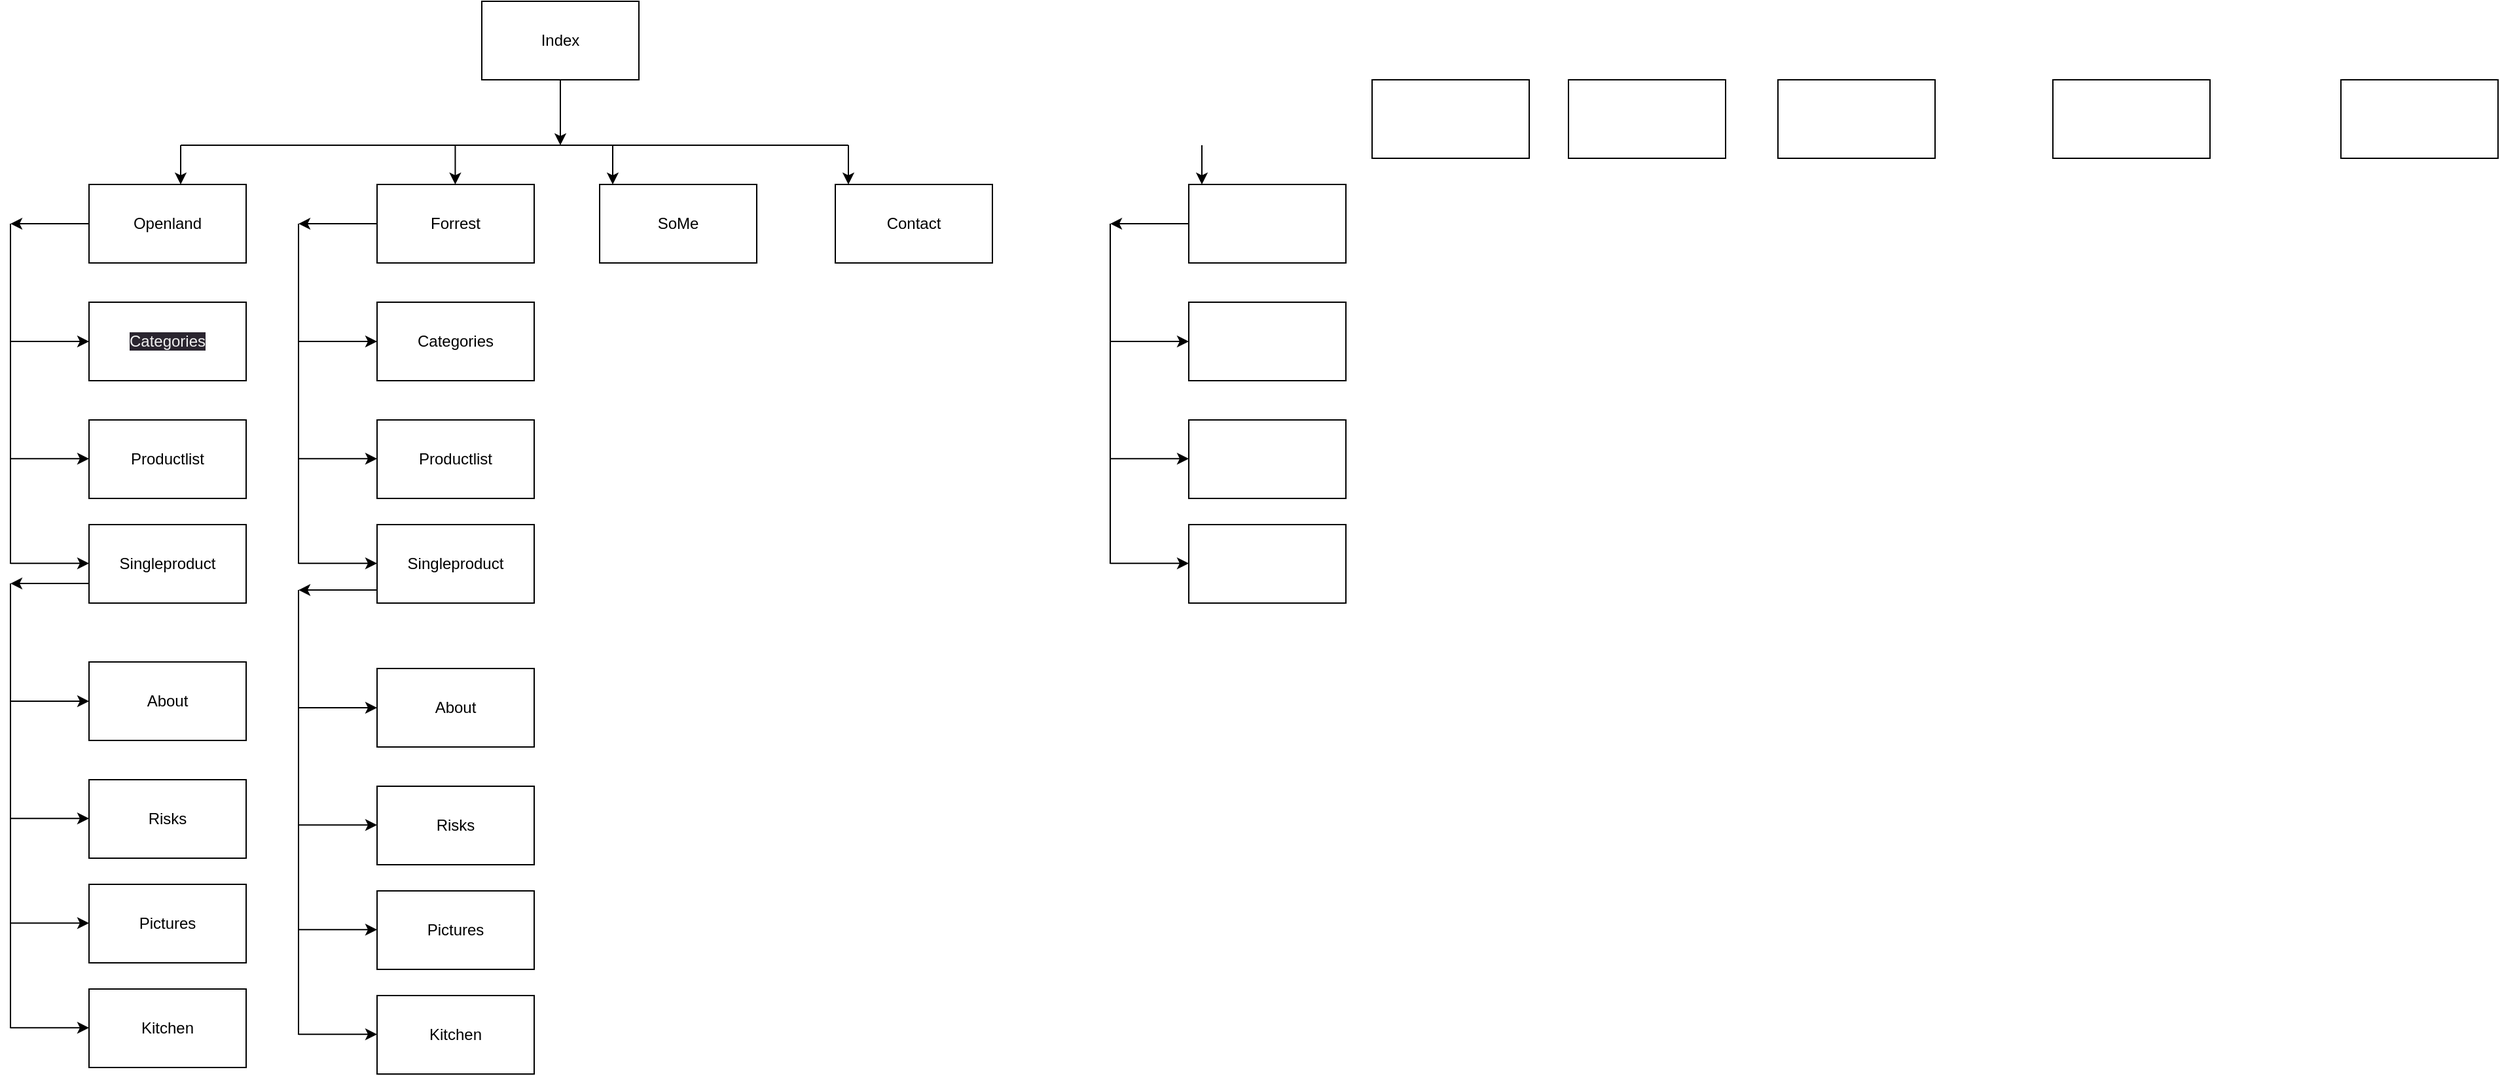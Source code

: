 <mxfile>
    <diagram id="P_xnXKzC7xt5X8zC6I-E" name="Page-1">
        <mxGraphModel dx="1151" dy="989" grid="1" gridSize="10" guides="1" tooltips="1" connect="1" arrows="1" fold="1" page="1" pageScale="1" pageWidth="3300" pageHeight="4681" math="0" shadow="0">
            <root>
                <mxCell id="0"/>
                <mxCell id="1" parent="0"/>
                <mxCell id="29" style="edgeStyle=none;html=1;exitX=0.5;exitY=1;exitDx=0;exitDy=0;" parent="1" source="2" edge="1">
                    <mxGeometry relative="1" as="geometry">
                        <mxPoint x="810" y="130" as="targetPoint"/>
                    </mxGeometry>
                </mxCell>
                <mxCell id="2" value="Index" style="rounded=0;whiteSpace=wrap;html=1;" parent="1" vertex="1">
                    <mxGeometry x="750" y="20" width="120" height="60" as="geometry"/>
                </mxCell>
                <mxCell id="3" value="" style="rounded=0;whiteSpace=wrap;html=1;" parent="1" vertex="1">
                    <mxGeometry x="1430" y="80" width="120" height="60" as="geometry"/>
                </mxCell>
                <mxCell id="4" value="" style="rounded=0;whiteSpace=wrap;html=1;" parent="1" vertex="1">
                    <mxGeometry x="1580" y="80" width="120" height="60" as="geometry"/>
                </mxCell>
                <mxCell id="5" value="" style="rounded=0;whiteSpace=wrap;html=1;" parent="1" vertex="1">
                    <mxGeometry x="1740" y="80" width="120" height="60" as="geometry"/>
                </mxCell>
                <mxCell id="6" value="" style="rounded=0;whiteSpace=wrap;html=1;" parent="1" vertex="1">
                    <mxGeometry x="1950" y="80" width="120" height="60" as="geometry"/>
                </mxCell>
                <mxCell id="7" value="" style="rounded=0;whiteSpace=wrap;html=1;" parent="1" vertex="1">
                    <mxGeometry x="2170" y="80" width="120" height="60" as="geometry"/>
                </mxCell>
                <mxCell id="36" style="edgeStyle=none;html=1;exitX=0;exitY=0.5;exitDx=0;exitDy=0;" parent="1" source="8" edge="1">
                    <mxGeometry relative="1" as="geometry">
                        <mxPoint x="390.0" y="190.034" as="targetPoint"/>
                    </mxGeometry>
                </mxCell>
                <mxCell id="8" value="Openland" style="rounded=0;whiteSpace=wrap;html=1;" parent="1" vertex="1">
                    <mxGeometry x="450" y="160" width="120" height="60" as="geometry"/>
                </mxCell>
                <mxCell id="9" value="Forrest" style="rounded=0;whiteSpace=wrap;html=1;" parent="1" vertex="1">
                    <mxGeometry x="670" y="160" width="120" height="60" as="geometry"/>
                </mxCell>
                <mxCell id="12" value="&lt;meta charset=&quot;utf-8&quot;&gt;&lt;span style=&quot;color: rgb(240, 240, 240); font-family: Helvetica; font-size: 12px; font-style: normal; font-variant-ligatures: normal; font-variant-caps: normal; font-weight: 400; letter-spacing: normal; orphans: 2; text-align: center; text-indent: 0px; text-transform: none; widows: 2; word-spacing: 0px; -webkit-text-stroke-width: 0px; background-color: rgb(42, 37, 47); text-decoration-thickness: initial; text-decoration-style: initial; text-decoration-color: initial; float: none; display: inline !important;&quot;&gt;Categories&lt;/span&gt;" style="rounded=0;whiteSpace=wrap;html=1;" parent="1" vertex="1">
                    <mxGeometry x="450" y="250" width="120" height="60" as="geometry"/>
                </mxCell>
                <mxCell id="13" value="Productlist" style="rounded=0;whiteSpace=wrap;html=1;" parent="1" vertex="1">
                    <mxGeometry x="450" y="340" width="120" height="60" as="geometry"/>
                </mxCell>
                <mxCell id="14" value="Singleproduct" style="rounded=0;whiteSpace=wrap;html=1;" parent="1" vertex="1">
                    <mxGeometry x="450" y="420" width="120" height="60" as="geometry"/>
                </mxCell>
                <mxCell id="16" value="Categories" style="rounded=0;whiteSpace=wrap;html=1;" parent="1" vertex="1">
                    <mxGeometry x="670" y="250" width="120" height="60" as="geometry"/>
                </mxCell>
                <mxCell id="17" value="Productlist" style="rounded=0;whiteSpace=wrap;html=1;" parent="1" vertex="1">
                    <mxGeometry x="670" y="340" width="120" height="60" as="geometry"/>
                </mxCell>
                <mxCell id="18" value="Singleproduct" style="rounded=0;whiteSpace=wrap;html=1;" parent="1" vertex="1">
                    <mxGeometry x="670" y="420" width="120" height="60" as="geometry"/>
                </mxCell>
                <mxCell id="28" value="" style="endArrow=none;html=1;" parent="1" edge="1">
                    <mxGeometry width="50" height="50" relative="1" as="geometry">
                        <mxPoint x="520" y="130" as="sourcePoint"/>
                        <mxPoint x="1030" y="130" as="targetPoint"/>
                    </mxGeometry>
                </mxCell>
                <mxCell id="34" value="" style="endArrow=none;html=1;" parent="1" edge="1">
                    <mxGeometry width="50" height="50" relative="1" as="geometry">
                        <mxPoint x="390" y="190" as="sourcePoint"/>
                        <mxPoint x="390" y="450" as="targetPoint"/>
                    </mxGeometry>
                </mxCell>
                <mxCell id="38" value="" style="endArrow=classic;html=1;" parent="1" edge="1">
                    <mxGeometry width="50" height="50" relative="1" as="geometry">
                        <mxPoint x="390" y="280" as="sourcePoint"/>
                        <mxPoint x="450" y="280" as="targetPoint"/>
                    </mxGeometry>
                </mxCell>
                <mxCell id="39" value="" style="endArrow=classic;html=1;" parent="1" edge="1">
                    <mxGeometry width="50" height="50" relative="1" as="geometry">
                        <mxPoint x="390.0" y="369.66" as="sourcePoint"/>
                        <mxPoint x="450" y="369.66" as="targetPoint"/>
                    </mxGeometry>
                </mxCell>
                <mxCell id="40" value="" style="endArrow=classic;html=1;" parent="1" edge="1">
                    <mxGeometry width="50" height="50" relative="1" as="geometry">
                        <mxPoint x="390.0" y="449.66" as="sourcePoint"/>
                        <mxPoint x="450" y="449.66" as="targetPoint"/>
                    </mxGeometry>
                </mxCell>
                <mxCell id="42" value="" style="endArrow=classic;html=1;" parent="1" edge="1">
                    <mxGeometry width="50" height="50" relative="1" as="geometry">
                        <mxPoint x="520.0" y="130" as="sourcePoint"/>
                        <mxPoint x="520" y="160" as="targetPoint"/>
                    </mxGeometry>
                </mxCell>
                <mxCell id="43" value="" style="endArrow=classic;html=1;" parent="1" edge="1">
                    <mxGeometry width="50" height="50" relative="1" as="geometry">
                        <mxPoint x="729.72" y="130" as="sourcePoint"/>
                        <mxPoint x="729.72" y="160" as="targetPoint"/>
                    </mxGeometry>
                </mxCell>
                <mxCell id="45" value="" style="endArrow=classic;html=1;" parent="1" edge="1">
                    <mxGeometry width="50" height="50" relative="1" as="geometry">
                        <mxPoint x="1300" y="130" as="sourcePoint"/>
                        <mxPoint x="1300" y="160" as="targetPoint"/>
                    </mxGeometry>
                </mxCell>
                <mxCell id="52" style="edgeStyle=none;html=1;exitX=0;exitY=0.5;exitDx=0;exitDy=0;" parent="1" edge="1">
                    <mxGeometry relative="1" as="geometry">
                        <mxPoint x="610" y="190.034" as="targetPoint"/>
                        <mxPoint x="670" y="190" as="sourcePoint"/>
                    </mxGeometry>
                </mxCell>
                <mxCell id="53" value="" style="endArrow=none;html=1;" parent="1" edge="1">
                    <mxGeometry width="50" height="50" relative="1" as="geometry">
                        <mxPoint x="610" y="190" as="sourcePoint"/>
                        <mxPoint x="610" y="450" as="targetPoint"/>
                    </mxGeometry>
                </mxCell>
                <mxCell id="54" value="" style="endArrow=classic;html=1;" parent="1" edge="1">
                    <mxGeometry width="50" height="50" relative="1" as="geometry">
                        <mxPoint x="610" y="280" as="sourcePoint"/>
                        <mxPoint x="670" y="280" as="targetPoint"/>
                    </mxGeometry>
                </mxCell>
                <mxCell id="55" value="" style="endArrow=classic;html=1;" parent="1" edge="1">
                    <mxGeometry width="50" height="50" relative="1" as="geometry">
                        <mxPoint x="610" y="369.66" as="sourcePoint"/>
                        <mxPoint x="670" y="369.66" as="targetPoint"/>
                    </mxGeometry>
                </mxCell>
                <mxCell id="56" value="" style="endArrow=classic;html=1;" parent="1" edge="1">
                    <mxGeometry width="50" height="50" relative="1" as="geometry">
                        <mxPoint x="610" y="449.66" as="sourcePoint"/>
                        <mxPoint x="670" y="449.66" as="targetPoint"/>
                    </mxGeometry>
                </mxCell>
                <mxCell id="59" value="About" style="rounded=0;whiteSpace=wrap;html=1;" parent="1" vertex="1">
                    <mxGeometry x="670" y="530" width="120" height="60" as="geometry"/>
                </mxCell>
                <mxCell id="60" value="Risks" style="rounded=0;whiteSpace=wrap;html=1;" parent="1" vertex="1">
                    <mxGeometry x="670" y="620" width="120" height="60" as="geometry"/>
                </mxCell>
                <mxCell id="61" value="Pictures" style="rounded=0;whiteSpace=wrap;html=1;" parent="1" vertex="1">
                    <mxGeometry x="670" y="700" width="120" height="60" as="geometry"/>
                </mxCell>
                <mxCell id="62" style="edgeStyle=none;html=1;exitX=0;exitY=0.5;exitDx=0;exitDy=0;" parent="1" edge="1">
                    <mxGeometry relative="1" as="geometry">
                        <mxPoint x="610" y="470.034" as="targetPoint"/>
                        <mxPoint x="670" y="470" as="sourcePoint"/>
                    </mxGeometry>
                </mxCell>
                <mxCell id="63" value="" style="endArrow=none;html=1;" parent="1" edge="1">
                    <mxGeometry width="50" height="50" relative="1" as="geometry">
                        <mxPoint x="610" y="470" as="sourcePoint"/>
                        <mxPoint x="610" y="810" as="targetPoint"/>
                    </mxGeometry>
                </mxCell>
                <mxCell id="64" value="" style="endArrow=classic;html=1;" parent="1" edge="1">
                    <mxGeometry width="50" height="50" relative="1" as="geometry">
                        <mxPoint x="610" y="560" as="sourcePoint"/>
                        <mxPoint x="670" y="560" as="targetPoint"/>
                    </mxGeometry>
                </mxCell>
                <mxCell id="65" value="" style="endArrow=classic;html=1;" parent="1" edge="1">
                    <mxGeometry width="50" height="50" relative="1" as="geometry">
                        <mxPoint x="610" y="649.66" as="sourcePoint"/>
                        <mxPoint x="670" y="649.66" as="targetPoint"/>
                    </mxGeometry>
                </mxCell>
                <mxCell id="66" value="" style="endArrow=classic;html=1;" parent="1" edge="1">
                    <mxGeometry width="50" height="50" relative="1" as="geometry">
                        <mxPoint x="610" y="729.66" as="sourcePoint"/>
                        <mxPoint x="670" y="729.66" as="targetPoint"/>
                    </mxGeometry>
                </mxCell>
                <mxCell id="67" value="" style="rounded=0;whiteSpace=wrap;html=1;" parent="1" vertex="1">
                    <mxGeometry x="1290" y="160" width="120" height="60" as="geometry"/>
                </mxCell>
                <mxCell id="68" value="" style="rounded=0;whiteSpace=wrap;html=1;" parent="1" vertex="1">
                    <mxGeometry x="1290" y="250" width="120" height="60" as="geometry"/>
                </mxCell>
                <mxCell id="69" value="" style="rounded=0;whiteSpace=wrap;html=1;" parent="1" vertex="1">
                    <mxGeometry x="1290" y="340" width="120" height="60" as="geometry"/>
                </mxCell>
                <mxCell id="70" value="" style="rounded=0;whiteSpace=wrap;html=1;" parent="1" vertex="1">
                    <mxGeometry x="1290" y="420" width="120" height="60" as="geometry"/>
                </mxCell>
                <mxCell id="71" style="edgeStyle=none;html=1;exitX=0;exitY=0.5;exitDx=0;exitDy=0;" parent="1" edge="1">
                    <mxGeometry relative="1" as="geometry">
                        <mxPoint x="1230" y="190.034" as="targetPoint"/>
                        <mxPoint x="1290" y="190" as="sourcePoint"/>
                    </mxGeometry>
                </mxCell>
                <mxCell id="72" value="" style="endArrow=none;html=1;" parent="1" edge="1">
                    <mxGeometry width="50" height="50" relative="1" as="geometry">
                        <mxPoint x="1230" y="190" as="sourcePoint"/>
                        <mxPoint x="1230" y="450.0" as="targetPoint"/>
                    </mxGeometry>
                </mxCell>
                <mxCell id="73" value="" style="endArrow=classic;html=1;" parent="1" edge="1">
                    <mxGeometry width="50" height="50" relative="1" as="geometry">
                        <mxPoint x="1230" y="280" as="sourcePoint"/>
                        <mxPoint x="1290" y="280" as="targetPoint"/>
                    </mxGeometry>
                </mxCell>
                <mxCell id="74" value="" style="endArrow=classic;html=1;" parent="1" edge="1">
                    <mxGeometry width="50" height="50" relative="1" as="geometry">
                        <mxPoint x="1230" y="369.66" as="sourcePoint"/>
                        <mxPoint x="1290" y="369.66" as="targetPoint"/>
                    </mxGeometry>
                </mxCell>
                <mxCell id="75" value="" style="endArrow=classic;html=1;" parent="1" edge="1">
                    <mxGeometry width="50" height="50" relative="1" as="geometry">
                        <mxPoint x="1230" y="449.66" as="sourcePoint"/>
                        <mxPoint x="1290" y="449.66" as="targetPoint"/>
                    </mxGeometry>
                </mxCell>
                <mxCell id="76" value="Kitchen" style="rounded=0;whiteSpace=wrap;html=1;" vertex="1" parent="1">
                    <mxGeometry x="670" y="780" width="120" height="60" as="geometry"/>
                </mxCell>
                <mxCell id="77" value="" style="endArrow=classic;html=1;" edge="1" parent="1">
                    <mxGeometry width="50" height="50" relative="1" as="geometry">
                        <mxPoint x="610" y="809.66" as="sourcePoint"/>
                        <mxPoint x="670" y="809.66" as="targetPoint"/>
                    </mxGeometry>
                </mxCell>
                <mxCell id="78" style="edgeStyle=none;html=1;exitX=0;exitY=0.5;exitDx=0;exitDy=0;" edge="1" parent="1">
                    <mxGeometry relative="1" as="geometry">
                        <mxPoint x="390" y="465.034" as="targetPoint"/>
                        <mxPoint x="450" y="465" as="sourcePoint"/>
                    </mxGeometry>
                </mxCell>
                <mxCell id="79" value="About" style="rounded=0;whiteSpace=wrap;html=1;" vertex="1" parent="1">
                    <mxGeometry x="450" y="525" width="120" height="60" as="geometry"/>
                </mxCell>
                <mxCell id="80" value="Risks" style="rounded=0;whiteSpace=wrap;html=1;" vertex="1" parent="1">
                    <mxGeometry x="450" y="615" width="120" height="60" as="geometry"/>
                </mxCell>
                <mxCell id="81" value="Pictures" style="rounded=0;whiteSpace=wrap;html=1;" vertex="1" parent="1">
                    <mxGeometry x="450" y="695" width="120" height="60" as="geometry"/>
                </mxCell>
                <mxCell id="82" value="" style="endArrow=classic;html=1;" edge="1" parent="1">
                    <mxGeometry width="50" height="50" relative="1" as="geometry">
                        <mxPoint x="390" y="555" as="sourcePoint"/>
                        <mxPoint x="450" y="555" as="targetPoint"/>
                    </mxGeometry>
                </mxCell>
                <mxCell id="83" value="" style="endArrow=classic;html=1;" edge="1" parent="1">
                    <mxGeometry width="50" height="50" relative="1" as="geometry">
                        <mxPoint x="390" y="644.66" as="sourcePoint"/>
                        <mxPoint x="450" y="644.66" as="targetPoint"/>
                    </mxGeometry>
                </mxCell>
                <mxCell id="84" value="" style="endArrow=classic;html=1;" edge="1" parent="1">
                    <mxGeometry width="50" height="50" relative="1" as="geometry">
                        <mxPoint x="390" y="724.66" as="sourcePoint"/>
                        <mxPoint x="450" y="724.66" as="targetPoint"/>
                    </mxGeometry>
                </mxCell>
                <mxCell id="85" value="Kitchen" style="rounded=0;whiteSpace=wrap;html=1;" vertex="1" parent="1">
                    <mxGeometry x="450" y="775" width="120" height="60" as="geometry"/>
                </mxCell>
                <mxCell id="86" value="" style="endArrow=classic;html=1;" edge="1" parent="1">
                    <mxGeometry width="50" height="50" relative="1" as="geometry">
                        <mxPoint x="390" y="804.66" as="sourcePoint"/>
                        <mxPoint x="450" y="804.66" as="targetPoint"/>
                    </mxGeometry>
                </mxCell>
                <mxCell id="87" value="" style="endArrow=none;html=1;" edge="1" parent="1">
                    <mxGeometry width="50" height="50" relative="1" as="geometry">
                        <mxPoint x="390" y="465" as="sourcePoint"/>
                        <mxPoint x="390" y="805" as="targetPoint"/>
                    </mxGeometry>
                </mxCell>
                <mxCell id="98" value="SoMe" style="rounded=0;whiteSpace=wrap;html=1;" vertex="1" parent="1">
                    <mxGeometry x="840" y="160" width="120" height="60" as="geometry"/>
                </mxCell>
                <mxCell id="99" value="" style="endArrow=classic;html=1;" edge="1" parent="1">
                    <mxGeometry width="50" height="50" relative="1" as="geometry">
                        <mxPoint x="850" y="130" as="sourcePoint"/>
                        <mxPoint x="850" y="160" as="targetPoint"/>
                    </mxGeometry>
                </mxCell>
                <mxCell id="100" value="Contact" style="rounded=0;whiteSpace=wrap;html=1;" vertex="1" parent="1">
                    <mxGeometry x="1020" y="160" width="120" height="60" as="geometry"/>
                </mxCell>
                <mxCell id="101" value="" style="endArrow=classic;html=1;" edge="1" parent="1">
                    <mxGeometry width="50" height="50" relative="1" as="geometry">
                        <mxPoint x="1030" y="130" as="sourcePoint"/>
                        <mxPoint x="1030" y="160" as="targetPoint"/>
                    </mxGeometry>
                </mxCell>
            </root>
        </mxGraphModel>
    </diagram>
</mxfile>